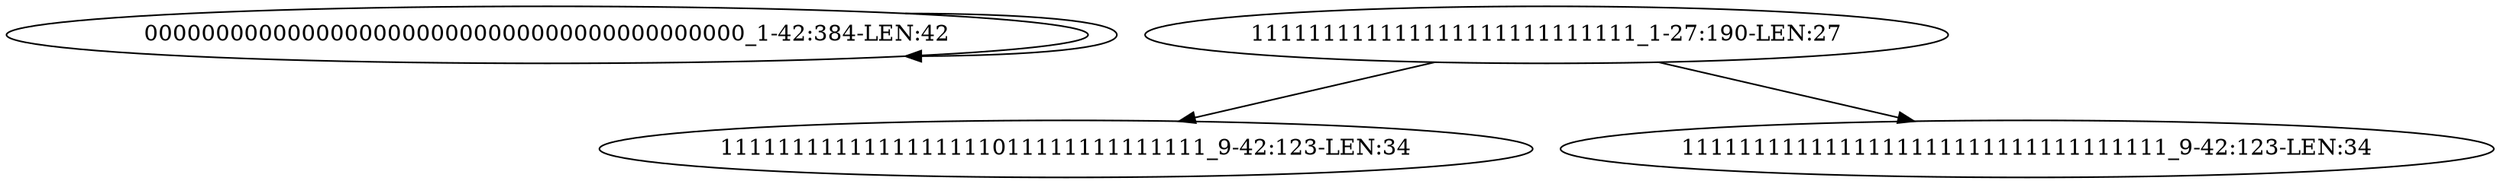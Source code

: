 digraph G {
    "000000000000000000000000000000000000000000_1-42:384-LEN:42" -> "000000000000000000000000000000000000000000_1-42:384-LEN:42";
    "111111111111111111111111111_1-27:190-LEN:27" -> "1111111111111111111011111111111111_9-42:123-LEN:34";
    "111111111111111111111111111_1-27:190-LEN:27" -> "1111111111111111111111111111111111_9-42:123-LEN:34";
}
